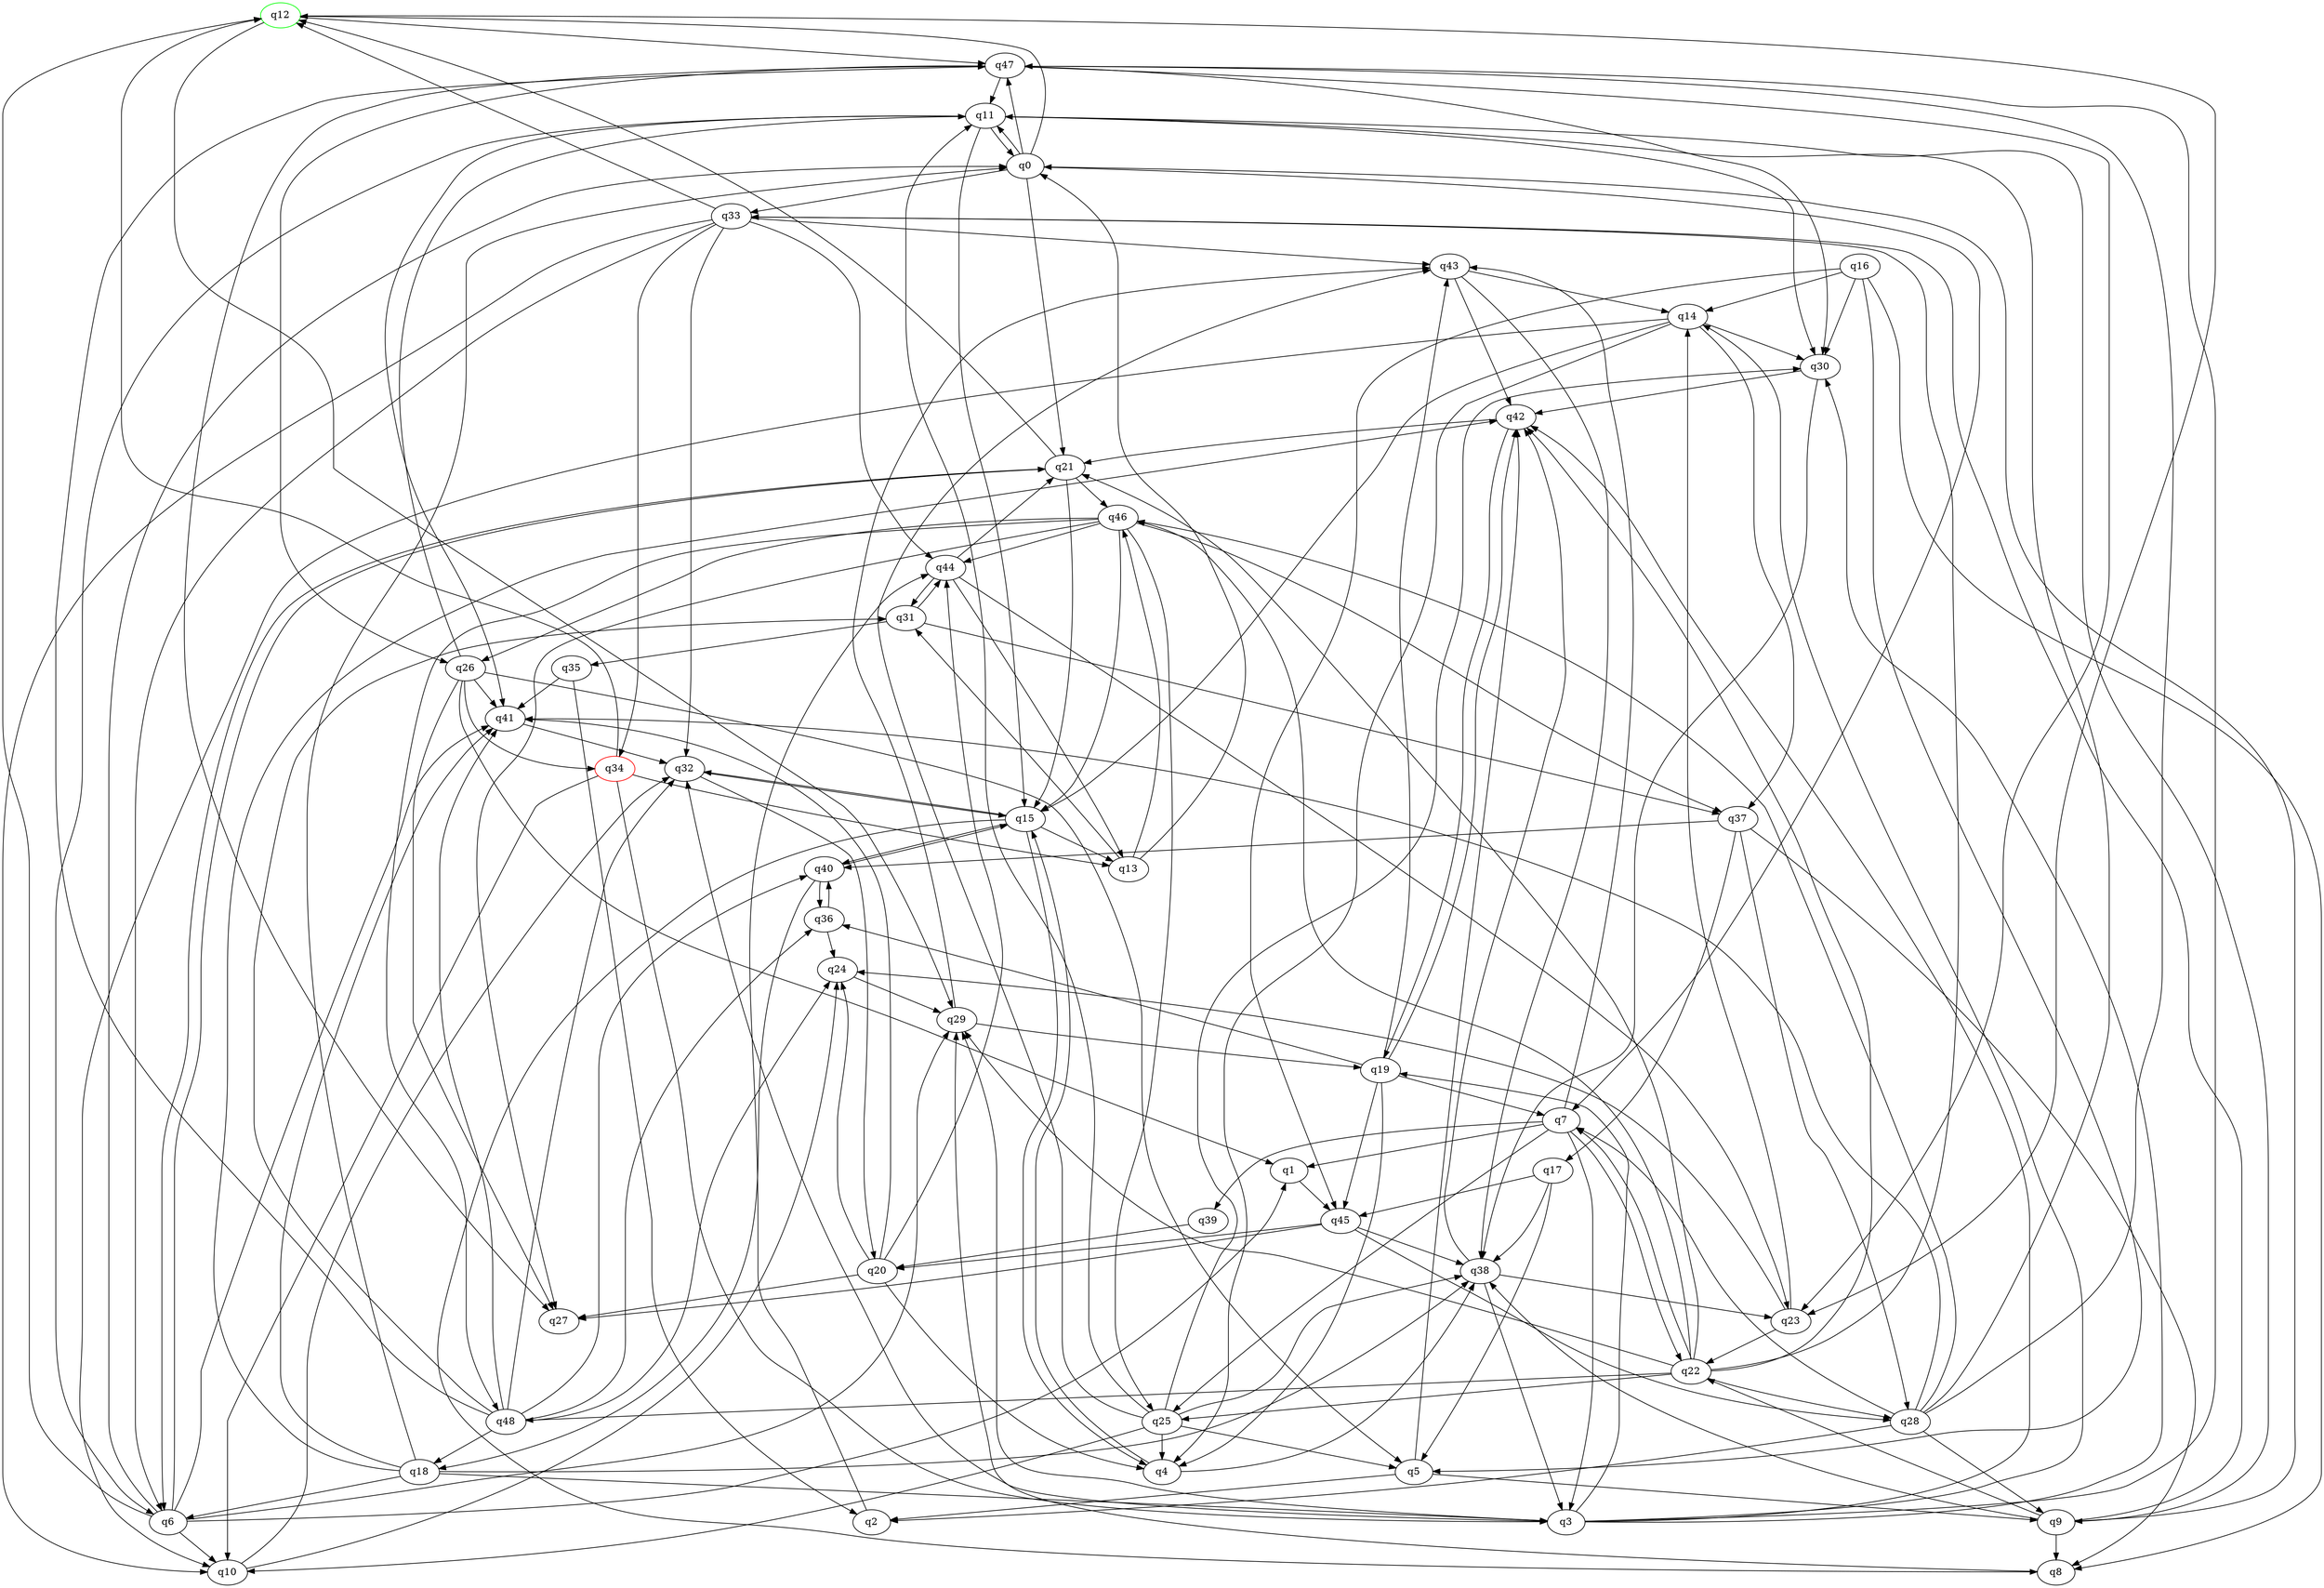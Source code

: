 digraph A{
q12 [initial=1,color=green];
q34 [final=1,color=red];
q0 -> q7;
q0 -> q11;
q0 -> q12;
q0 -> q21;
q0 -> q33;
q0 -> q47;
q1 -> q45;
q2 -> q44;
q3 -> q14;
q3 -> q19;
q3 -> q29;
q3 -> q30;
q3 -> q32;
q3 -> q42;
q3 -> q47;
q4 -> q15;
q4 -> q38;
q5 -> q2;
q5 -> q9;
q5 -> q42;
q6 -> q0;
q6 -> q1;
q6 -> q10;
q6 -> q12;
q6 -> q21;
q6 -> q29;
q6 -> q41;
q7 -> q1;
q7 -> q3;
q7 -> q22;
q7 -> q25;
q7 -> q39;
q7 -> q43;
q8 -> q29;
q9 -> q0;
q9 -> q8;
q9 -> q22;
q9 -> q33;
q9 -> q38;
q10 -> q24;
q10 -> q32;
q11 -> q0;
q11 -> q6;
q11 -> q9;
q11 -> q15;
q11 -> q30;
q11 -> q41;
q12 -> q23;
q12 -> q29;
q12 -> q47;
q13 -> q0;
q13 -> q31;
q13 -> q46;
q14 -> q4;
q14 -> q10;
q14 -> q15;
q14 -> q30;
q14 -> q37;
q15 -> q4;
q15 -> q8;
q15 -> q13;
q15 -> q32;
q15 -> q40;
q16 -> q5;
q16 -> q8;
q16 -> q14;
q16 -> q30;
q16 -> q45;
q17 -> q5;
q17 -> q38;
q17 -> q45;
q18 -> q0;
q18 -> q3;
q18 -> q6;
q18 -> q38;
q18 -> q41;
q18 -> q42;
q19 -> q4;
q19 -> q7;
q19 -> q36;
q19 -> q42;
q19 -> q43;
q19 -> q45;
q20 -> q4;
q20 -> q24;
q20 -> q27;
q20 -> q41;
q20 -> q44;
q21 -> q6;
q21 -> q12;
q21 -> q15;
q21 -> q46;
q22 -> q7;
q22 -> q21;
q22 -> q25;
q22 -> q28;
q22 -> q29;
q22 -> q33;
q22 -> q42;
q22 -> q46;
q22 -> q48;
q23 -> q14;
q23 -> q22;
q23 -> q24;
q24 -> q29;
q25 -> q4;
q25 -> q5;
q25 -> q10;
q25 -> q11;
q25 -> q30;
q25 -> q38;
q25 -> q43;
q26 -> q1;
q26 -> q5;
q26 -> q11;
q26 -> q27;
q26 -> q34;
q26 -> q41;
q28 -> q2;
q28 -> q7;
q28 -> q9;
q28 -> q11;
q28 -> q41;
q28 -> q46;
q28 -> q47;
q29 -> q19;
q29 -> q43;
q30 -> q38;
q30 -> q42;
q31 -> q35;
q31 -> q37;
q31 -> q44;
q32 -> q15;
q32 -> q20;
q33 -> q6;
q33 -> q10;
q33 -> q12;
q33 -> q32;
q33 -> q34;
q33 -> q43;
q33 -> q44;
q34 -> q3;
q34 -> q10;
q34 -> q12;
q34 -> q13;
q35 -> q2;
q35 -> q41;
q36 -> q24;
q36 -> q40;
q37 -> q8;
q37 -> q17;
q37 -> q28;
q37 -> q40;
q38 -> q3;
q38 -> q23;
q38 -> q42;
q39 -> q20;
q40 -> q15;
q40 -> q18;
q40 -> q36;
q41 -> q32;
q42 -> q19;
q42 -> q21;
q43 -> q14;
q43 -> q38;
q43 -> q42;
q44 -> q13;
q44 -> q21;
q44 -> q23;
q44 -> q31;
q45 -> q20;
q45 -> q27;
q45 -> q28;
q45 -> q38;
q46 -> q15;
q46 -> q25;
q46 -> q26;
q46 -> q27;
q46 -> q37;
q46 -> q44;
q46 -> q48;
q47 -> q11;
q47 -> q23;
q47 -> q26;
q47 -> q27;
q47 -> q30;
q48 -> q18;
q48 -> q24;
q48 -> q31;
q48 -> q32;
q48 -> q36;
q48 -> q40;
q48 -> q41;
q48 -> q47;
}
